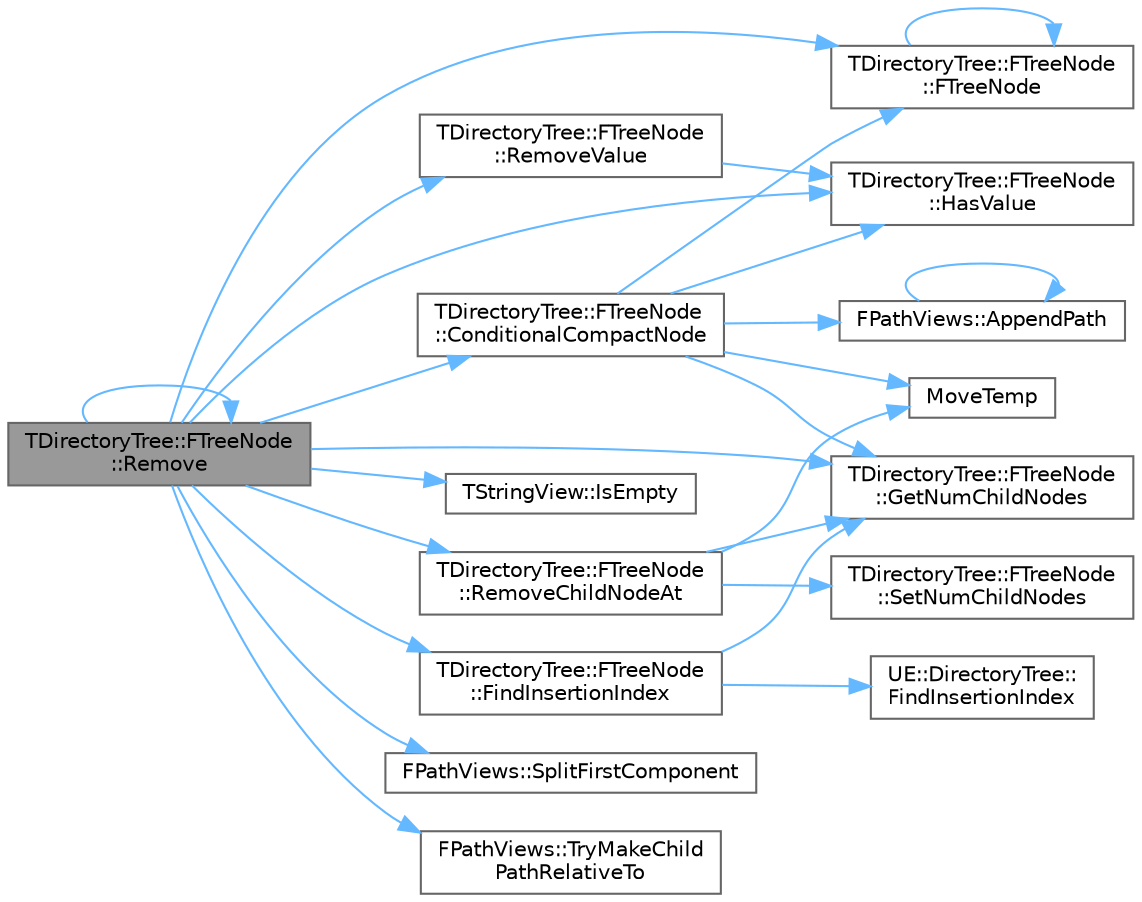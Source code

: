 digraph "TDirectoryTree::FTreeNode::Remove"
{
 // INTERACTIVE_SVG=YES
 // LATEX_PDF_SIZE
  bgcolor="transparent";
  edge [fontname=Helvetica,fontsize=10,labelfontname=Helvetica,labelfontsize=10];
  node [fontname=Helvetica,fontsize=10,shape=box,height=0.2,width=0.4];
  rankdir="LR";
  Node1 [id="Node000001",label="TDirectoryTree::FTreeNode\l::Remove",height=0.2,width=0.4,color="gray40", fillcolor="grey60", style="filled", fontcolor="black",tooltip="Remove the Value if it exists in the tree."];
  Node1 -> Node2 [id="edge1_Node000001_Node000002",color="steelblue1",style="solid",tooltip=" "];
  Node2 [id="Node000002",label="TDirectoryTree::FTreeNode\l::FTreeNode",height=0.2,width=0.4,color="grey40", fillcolor="white", style="filled",URL="$d0/d19/structTDirectoryTree_1_1FTreeNode.html#a66c81a56788c4727614eb395cf98da0f",tooltip=" "];
  Node2 -> Node2 [id="edge2_Node000002_Node000002",color="steelblue1",style="solid",tooltip=" "];
  Node1 -> Node3 [id="edge3_Node000001_Node000003",color="steelblue1",style="solid",tooltip=" "];
  Node3 [id="Node000003",label="TDirectoryTree::FTreeNode\l::ConditionalCompactNode",height=0.2,width=0.4,color="grey40", fillcolor="white", style="filled",URL="$d0/d19/structTDirectoryTree_1_1FTreeNode.html#a92dd4b5fbb394c418c0d4c3affeb20d8",tooltip="Merge the node with its direct child if possible, and if so adjust the input RelPath to match."];
  Node3 -> Node2 [id="edge4_Node000003_Node000002",color="steelblue1",style="solid",tooltip=" "];
  Node3 -> Node4 [id="edge5_Node000003_Node000004",color="steelblue1",style="solid",tooltip=" "];
  Node4 [id="Node000004",label="FPathViews::AppendPath",height=0.2,width=0.4,color="grey40", fillcolor="white", style="filled",URL="$d2/dbc/classFPathViews.html#a0093680669db3f14be434771dfdb0ecf",tooltip="If AppendPath is a relative path, append it as a relative path onto InOutPath."];
  Node4 -> Node4 [id="edge6_Node000004_Node000004",color="steelblue1",style="solid",tooltip=" "];
  Node3 -> Node5 [id="edge7_Node000003_Node000005",color="steelblue1",style="solid",tooltip=" "];
  Node5 [id="Node000005",label="TDirectoryTree::FTreeNode\l::GetNumChildNodes",height=0.2,width=0.4,color="grey40", fillcolor="white", style="filled",URL="$d0/d19/structTDirectoryTree_1_1FTreeNode.html#acdee77930e99f5bda99afa5b76b994f5",tooltip=" "];
  Node3 -> Node6 [id="edge8_Node000003_Node000006",color="steelblue1",style="solid",tooltip=" "];
  Node6 [id="Node000006",label="TDirectoryTree::FTreeNode\l::HasValue",height=0.2,width=0.4,color="grey40", fillcolor="white", style="filled",URL="$d0/d19/structTDirectoryTree_1_1FTreeNode.html#a4a8660ccedf2136fdf8c35f35eeff5d7",tooltip="Report whether the node has a value, which is equivalent to the node's path existing in the Directory..."];
  Node3 -> Node7 [id="edge9_Node000003_Node000007",color="steelblue1",style="solid",tooltip=" "];
  Node7 [id="Node000007",label="MoveTemp",height=0.2,width=0.4,color="grey40", fillcolor="white", style="filled",URL="$d4/d24/UnrealTemplate_8h.html#ad5e6c049aeb9c9115fec514ba581dbb6",tooltip="MoveTemp will cast a reference to an rvalue reference."];
  Node1 -> Node8 [id="edge10_Node000001_Node000008",color="steelblue1",style="solid",tooltip=" "];
  Node8 [id="Node000008",label="TDirectoryTree::FTreeNode\l::FindInsertionIndex",height=0.2,width=0.4,color="grey40", fillcolor="white", style="filled",URL="$d0/d19/structTDirectoryTree_1_1FTreeNode.html#a7e827418b760dcd228f7de2fbebcd3d9",tooltip="Search the sorted ChildNode RelPaths for the given FirstPathComponent, which must be only a single pa..."];
  Node8 -> Node9 [id="edge11_Node000008_Node000009",color="steelblue1",style="solid",tooltip=" "];
  Node9 [id="Node000009",label="UE::DirectoryTree::\lFindInsertionIndex",height=0.2,width=0.4,color="grey40", fillcolor="white", style="filled",URL="$d9/d0b/namespaceUE_1_1DirectoryTree.html#a06aba12cf666bd94054598ec6d1d3cac",tooltip=" "];
  Node8 -> Node5 [id="edge12_Node000008_Node000005",color="steelblue1",style="solid",tooltip=" "];
  Node1 -> Node5 [id="edge13_Node000001_Node000005",color="steelblue1",style="solid",tooltip=" "];
  Node1 -> Node6 [id="edge14_Node000001_Node000006",color="steelblue1",style="solid",tooltip=" "];
  Node1 -> Node10 [id="edge15_Node000001_Node000010",color="steelblue1",style="solid",tooltip=" "];
  Node10 [id="Node000010",label="TStringView::IsEmpty",height=0.2,width=0.4,color="grey40", fillcolor="white", style="filled",URL="$dd/dbe/classTStringView.html#a5e42baca1302aa14effca3421d04f51c",tooltip="Returns whether the string view is empty."];
  Node1 -> Node1 [id="edge16_Node000001_Node000001",color="steelblue1",style="solid",tooltip=" "];
  Node1 -> Node11 [id="edge17_Node000001_Node000011",color="steelblue1",style="solid",tooltip=" "];
  Node11 [id="Node000011",label="TDirectoryTree::FTreeNode\l::RemoveChildNodeAt",height=0.2,width=0.4,color="grey40", fillcolor="white", style="filled",URL="$d0/d19/structTDirectoryTree_1_1FTreeNode.html#a6d4ed5498b98735f7ee15e64698d27b4",tooltip="Remove the RelPath and ChildNode from the given index."];
  Node11 -> Node5 [id="edge18_Node000011_Node000005",color="steelblue1",style="solid",tooltip=" "];
  Node11 -> Node7 [id="edge19_Node000011_Node000007",color="steelblue1",style="solid",tooltip=" "];
  Node11 -> Node12 [id="edge20_Node000011_Node000012",color="steelblue1",style="solid",tooltip=" "];
  Node12 [id="Node000012",label="TDirectoryTree::FTreeNode\l::SetNumChildNodes",height=0.2,width=0.4,color="grey40", fillcolor="white", style="filled",URL="$d0/d19/structTDirectoryTree_1_1FTreeNode.html#a8bb888aa6d0b9b2bfa0136144406e89d",tooltip=" "];
  Node1 -> Node13 [id="edge21_Node000001_Node000013",color="steelblue1",style="solid",tooltip=" "];
  Node13 [id="Node000013",label="TDirectoryTree::FTreeNode\l::RemoveValue",height=0.2,width=0.4,color="grey40", fillcolor="white", style="filled",URL="$d0/d19/structTDirectoryTree_1_1FTreeNode.html#aae3c36c623a442b500fcd9b117e56363",tooltip="Set HasValue=false, and destruct any existing old value."];
  Node13 -> Node6 [id="edge22_Node000013_Node000006",color="steelblue1",style="solid",tooltip=" "];
  Node1 -> Node14 [id="edge23_Node000001_Node000014",color="steelblue1",style="solid",tooltip=" "];
  Node14 [id="Node000014",label="FPathViews::SplitFirstComponent",height=0.2,width=0.4,color="grey40", fillcolor="white", style="filled",URL="$d2/dbc/classFPathViews.html#add2e23e30957c3890c26f0a1eafd6684",tooltip="Split the given absolute or relative path into its topmost directory and the relative path from that ..."];
  Node1 -> Node15 [id="edge24_Node000001_Node000015",color="steelblue1",style="solid",tooltip=" "];
  Node15 [id="Node000015",label="FPathViews::TryMakeChild\lPathRelativeTo",height=0.2,width=0.4,color="grey40", fillcolor="white", style="filled",URL="$d2/dbc/classFPathViews.html#a307dc1f3bd1cb056cf573c82e6fc5c3f",tooltip="Check whether Parent is a parent path of Child and report the relative path if so."];
}
